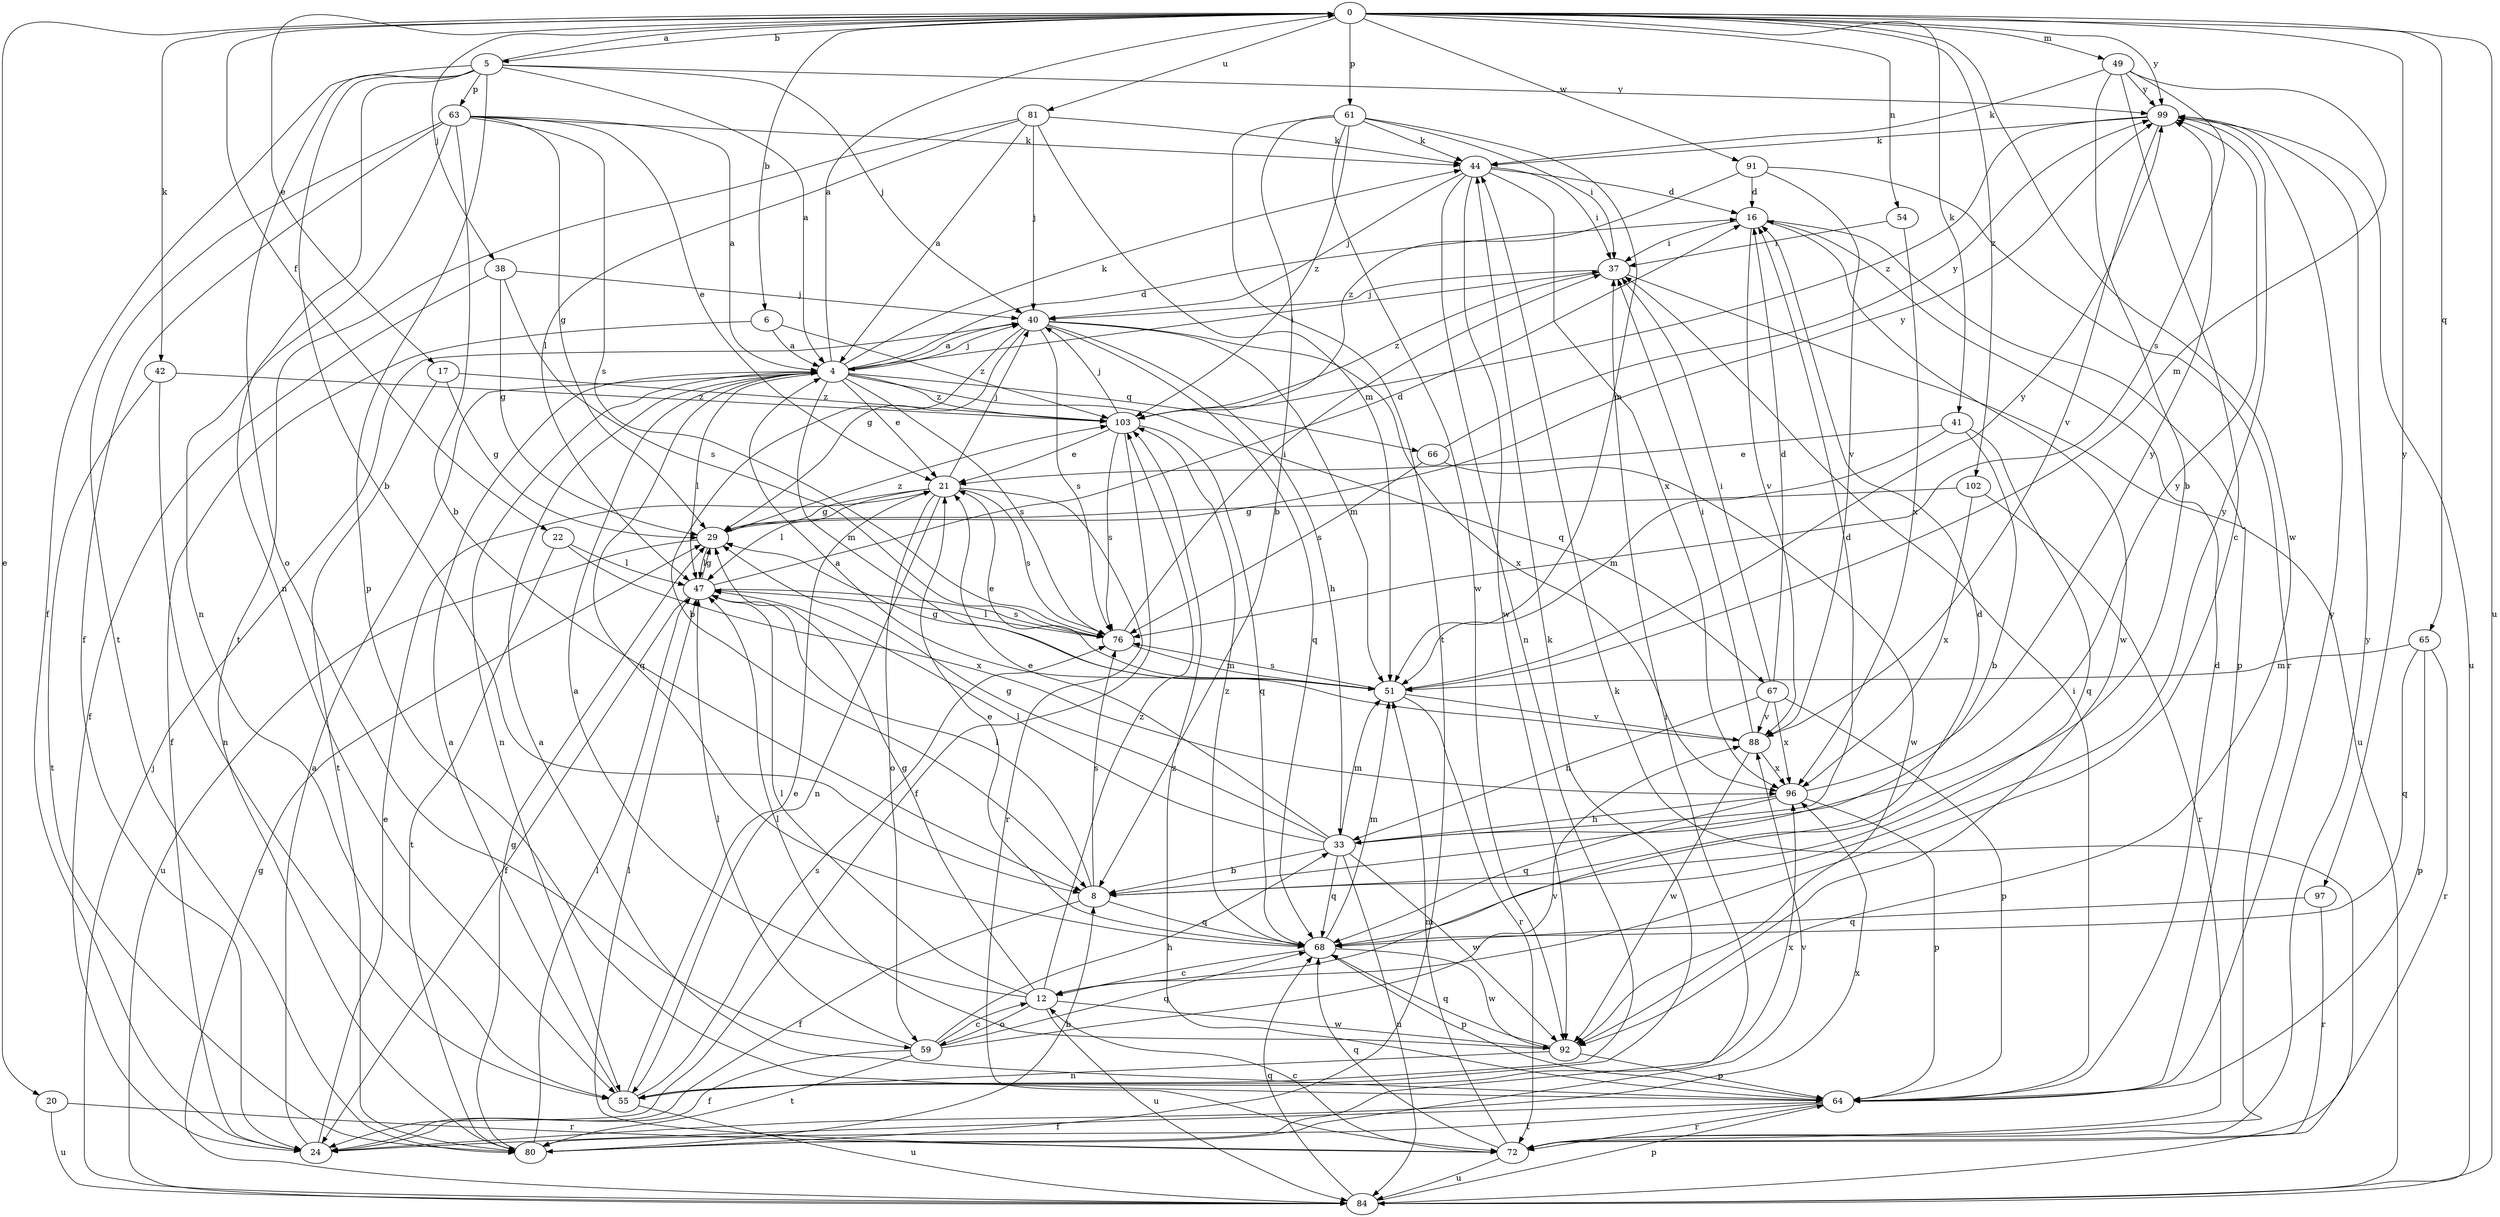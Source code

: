 strict digraph  {
0;
4;
5;
6;
8;
12;
16;
17;
20;
21;
22;
24;
29;
33;
37;
38;
40;
41;
42;
44;
47;
49;
51;
54;
55;
59;
61;
63;
64;
65;
66;
67;
68;
72;
76;
80;
81;
84;
88;
91;
92;
96;
97;
99;
102;
103;
0 -> 5  [label=b];
0 -> 6  [label=b];
0 -> 17  [label=e];
0 -> 20  [label=e];
0 -> 22  [label=f];
0 -> 38  [label=j];
0 -> 41  [label=k];
0 -> 42  [label=k];
0 -> 49  [label=m];
0 -> 54  [label=n];
0 -> 61  [label=p];
0 -> 65  [label=q];
0 -> 81  [label=u];
0 -> 84  [label=u];
0 -> 91  [label=w];
0 -> 92  [label=w];
0 -> 97  [label=y];
0 -> 99  [label=y];
0 -> 102  [label=z];
4 -> 0  [label=a];
4 -> 16  [label=d];
4 -> 21  [label=e];
4 -> 37  [label=i];
4 -> 40  [label=j];
4 -> 44  [label=k];
4 -> 47  [label=l];
4 -> 51  [label=m];
4 -> 55  [label=n];
4 -> 66  [label=q];
4 -> 67  [label=q];
4 -> 68  [label=q];
4 -> 76  [label=s];
4 -> 103  [label=z];
5 -> 0  [label=a];
5 -> 4  [label=a];
5 -> 8  [label=b];
5 -> 24  [label=f];
5 -> 40  [label=j];
5 -> 55  [label=n];
5 -> 59  [label=o];
5 -> 63  [label=p];
5 -> 64  [label=p];
5 -> 99  [label=y];
6 -> 4  [label=a];
6 -> 24  [label=f];
6 -> 103  [label=z];
8 -> 24  [label=f];
8 -> 47  [label=l];
8 -> 68  [label=q];
8 -> 76  [label=s];
8 -> 99  [label=y];
12 -> 4  [label=a];
12 -> 16  [label=d];
12 -> 29  [label=g];
12 -> 47  [label=l];
12 -> 59  [label=o];
12 -> 84  [label=u];
12 -> 92  [label=w];
12 -> 103  [label=z];
16 -> 37  [label=i];
16 -> 64  [label=p];
16 -> 88  [label=v];
16 -> 92  [label=w];
17 -> 29  [label=g];
17 -> 80  [label=t];
17 -> 103  [label=z];
20 -> 72  [label=r];
20 -> 84  [label=u];
21 -> 29  [label=g];
21 -> 40  [label=j];
21 -> 47  [label=l];
21 -> 55  [label=n];
21 -> 59  [label=o];
21 -> 72  [label=r];
21 -> 76  [label=s];
22 -> 47  [label=l];
22 -> 80  [label=t];
22 -> 96  [label=x];
24 -> 4  [label=a];
24 -> 21  [label=e];
24 -> 96  [label=x];
29 -> 47  [label=l];
29 -> 84  [label=u];
29 -> 99  [label=y];
29 -> 103  [label=z];
33 -> 8  [label=b];
33 -> 16  [label=d];
33 -> 21  [label=e];
33 -> 29  [label=g];
33 -> 47  [label=l];
33 -> 51  [label=m];
33 -> 68  [label=q];
33 -> 84  [label=u];
33 -> 92  [label=w];
33 -> 99  [label=y];
37 -> 40  [label=j];
37 -> 84  [label=u];
37 -> 103  [label=z];
38 -> 24  [label=f];
38 -> 29  [label=g];
38 -> 40  [label=j];
38 -> 76  [label=s];
40 -> 4  [label=a];
40 -> 8  [label=b];
40 -> 29  [label=g];
40 -> 33  [label=h];
40 -> 51  [label=m];
40 -> 68  [label=q];
40 -> 76  [label=s];
40 -> 96  [label=x];
41 -> 8  [label=b];
41 -> 21  [label=e];
41 -> 51  [label=m];
41 -> 68  [label=q];
42 -> 55  [label=n];
42 -> 80  [label=t];
42 -> 103  [label=z];
44 -> 16  [label=d];
44 -> 37  [label=i];
44 -> 40  [label=j];
44 -> 55  [label=n];
44 -> 92  [label=w];
44 -> 96  [label=x];
47 -> 16  [label=d];
47 -> 24  [label=f];
47 -> 29  [label=g];
47 -> 76  [label=s];
49 -> 8  [label=b];
49 -> 12  [label=c];
49 -> 44  [label=k];
49 -> 51  [label=m];
49 -> 76  [label=s];
49 -> 99  [label=y];
51 -> 21  [label=e];
51 -> 29  [label=g];
51 -> 72  [label=r];
51 -> 76  [label=s];
51 -> 88  [label=v];
51 -> 99  [label=y];
54 -> 37  [label=i];
54 -> 96  [label=x];
55 -> 4  [label=a];
55 -> 21  [label=e];
55 -> 44  [label=k];
55 -> 76  [label=s];
55 -> 84  [label=u];
55 -> 96  [label=x];
59 -> 12  [label=c];
59 -> 24  [label=f];
59 -> 33  [label=h];
59 -> 47  [label=l];
59 -> 68  [label=q];
59 -> 80  [label=t];
59 -> 88  [label=v];
61 -> 8  [label=b];
61 -> 37  [label=i];
61 -> 44  [label=k];
61 -> 51  [label=m];
61 -> 80  [label=t];
61 -> 92  [label=w];
61 -> 103  [label=z];
63 -> 4  [label=a];
63 -> 8  [label=b];
63 -> 21  [label=e];
63 -> 24  [label=f];
63 -> 29  [label=g];
63 -> 44  [label=k];
63 -> 55  [label=n];
63 -> 76  [label=s];
63 -> 80  [label=t];
64 -> 4  [label=a];
64 -> 16  [label=d];
64 -> 24  [label=f];
64 -> 37  [label=i];
64 -> 72  [label=r];
64 -> 80  [label=t];
64 -> 99  [label=y];
64 -> 103  [label=z];
65 -> 51  [label=m];
65 -> 64  [label=p];
65 -> 68  [label=q];
65 -> 72  [label=r];
66 -> 76  [label=s];
66 -> 92  [label=w];
66 -> 99  [label=y];
67 -> 16  [label=d];
67 -> 33  [label=h];
67 -> 37  [label=i];
67 -> 64  [label=p];
67 -> 88  [label=v];
67 -> 96  [label=x];
68 -> 12  [label=c];
68 -> 21  [label=e];
68 -> 51  [label=m];
68 -> 64  [label=p];
68 -> 92  [label=w];
68 -> 103  [label=z];
72 -> 12  [label=c];
72 -> 47  [label=l];
72 -> 51  [label=m];
72 -> 68  [label=q];
72 -> 84  [label=u];
72 -> 99  [label=y];
76 -> 37  [label=i];
76 -> 47  [label=l];
76 -> 51  [label=m];
80 -> 8  [label=b];
80 -> 29  [label=g];
80 -> 37  [label=i];
80 -> 47  [label=l];
80 -> 88  [label=v];
81 -> 4  [label=a];
81 -> 40  [label=j];
81 -> 44  [label=k];
81 -> 47  [label=l];
81 -> 51  [label=m];
81 -> 80  [label=t];
84 -> 29  [label=g];
84 -> 40  [label=j];
84 -> 44  [label=k];
84 -> 64  [label=p];
84 -> 68  [label=q];
88 -> 4  [label=a];
88 -> 37  [label=i];
88 -> 92  [label=w];
88 -> 96  [label=x];
91 -> 16  [label=d];
91 -> 72  [label=r];
91 -> 88  [label=v];
91 -> 103  [label=z];
92 -> 47  [label=l];
92 -> 55  [label=n];
92 -> 64  [label=p];
92 -> 68  [label=q];
96 -> 33  [label=h];
96 -> 64  [label=p];
96 -> 68  [label=q];
96 -> 99  [label=y];
97 -> 68  [label=q];
97 -> 72  [label=r];
99 -> 44  [label=k];
99 -> 84  [label=u];
99 -> 88  [label=v];
99 -> 103  [label=z];
102 -> 29  [label=g];
102 -> 72  [label=r];
102 -> 96  [label=x];
103 -> 21  [label=e];
103 -> 24  [label=f];
103 -> 40  [label=j];
103 -> 68  [label=q];
103 -> 76  [label=s];
}
